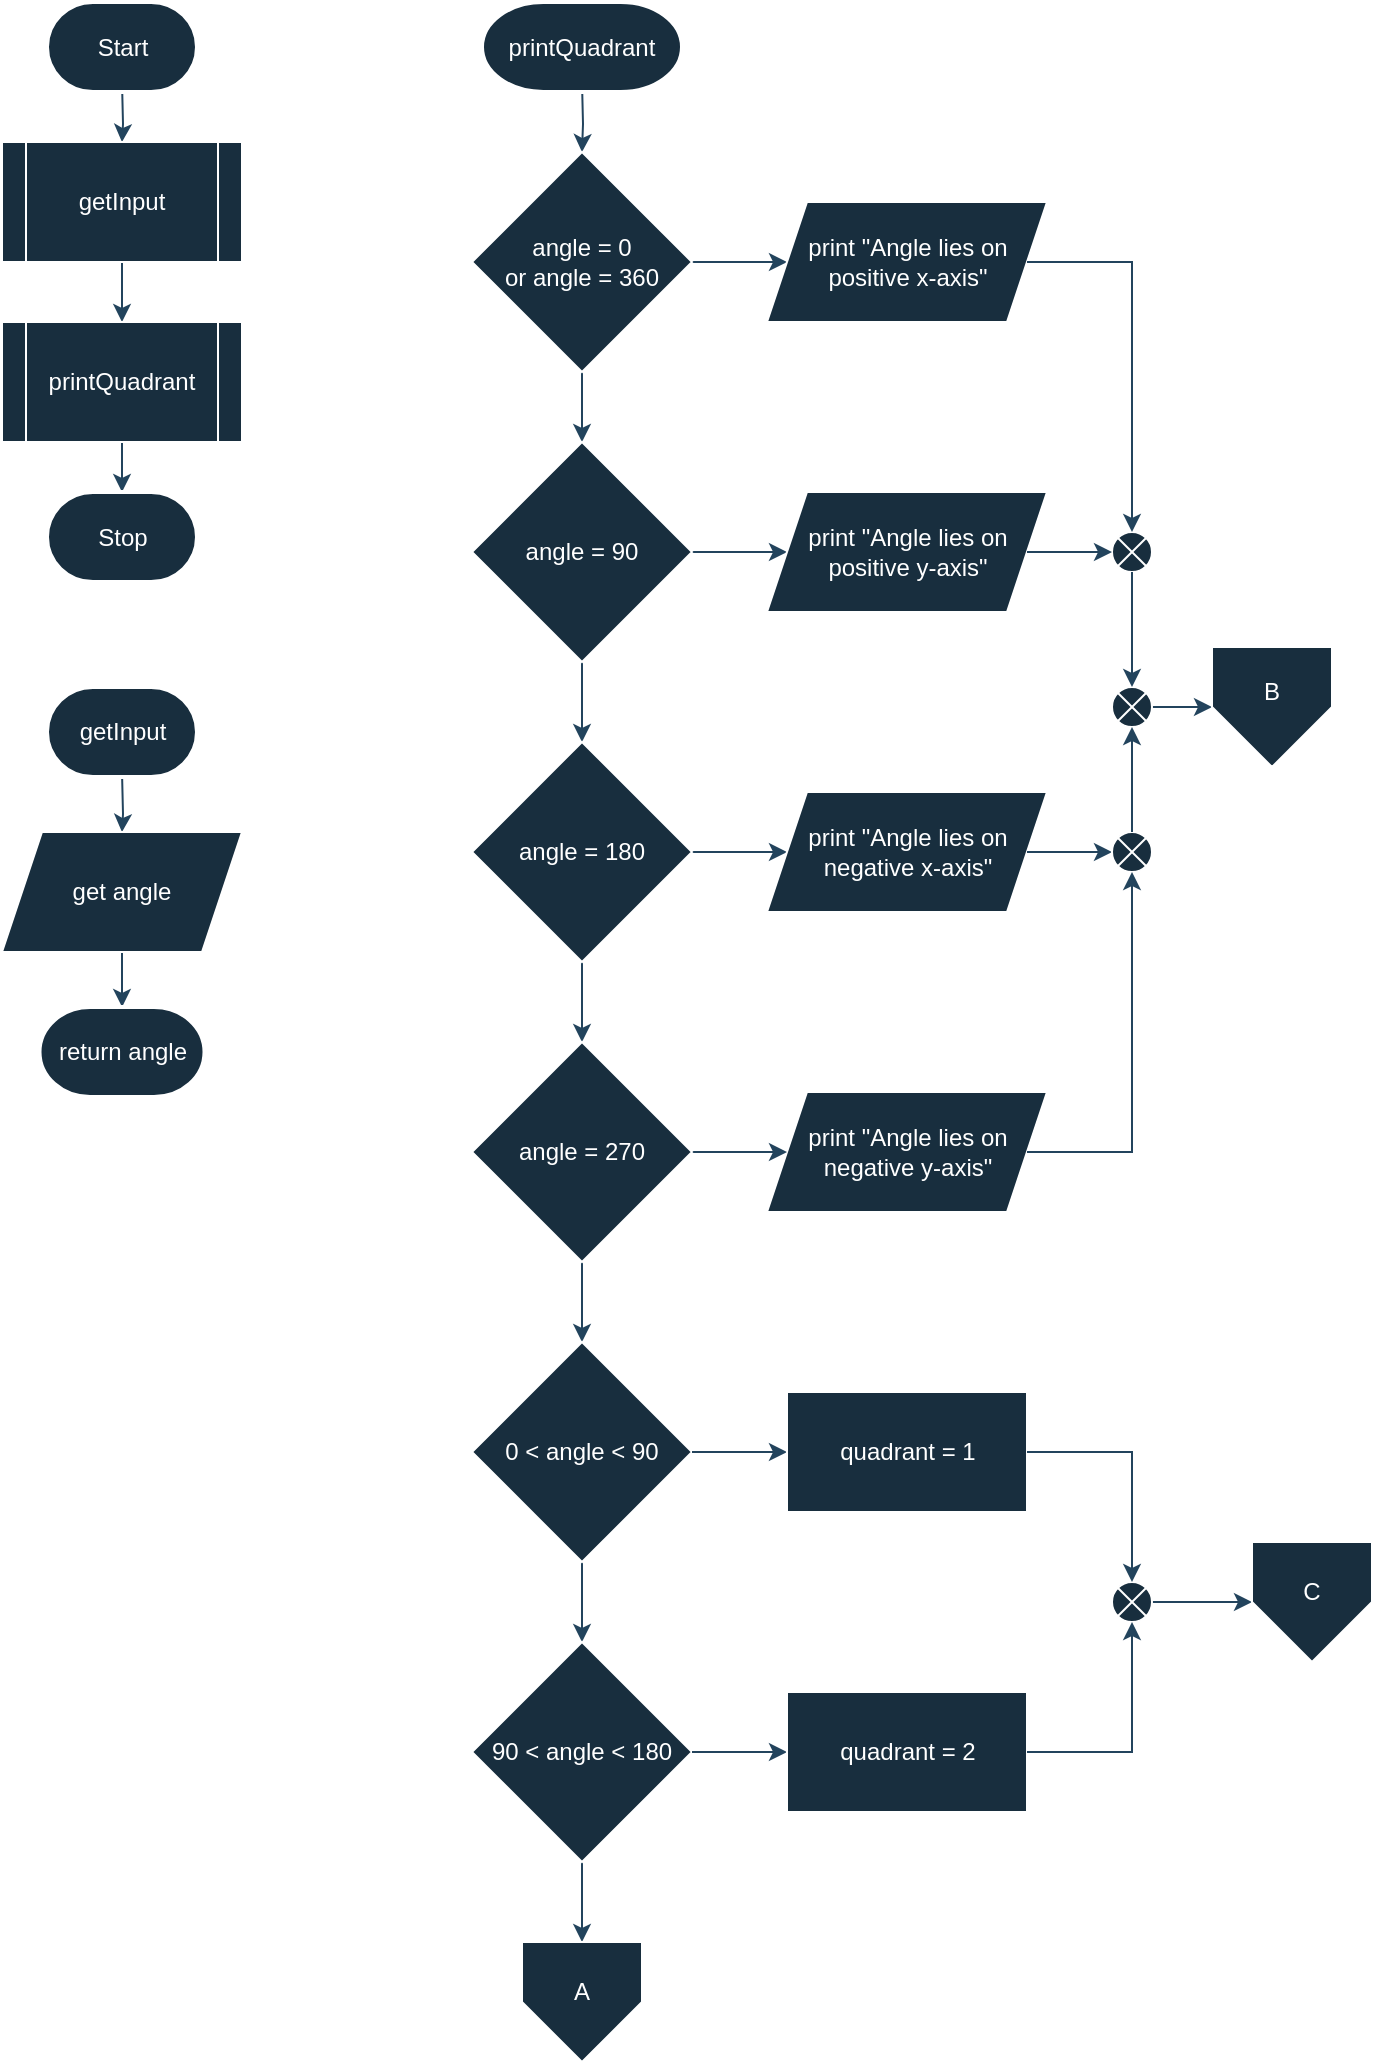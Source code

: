 <mxfile version="22.1.11" type="github" pages="2">
  <diagram id="C5RBs43oDa-KdzZeNtuy" name="Page-1">
    <mxGraphModel dx="1009" dy="542" grid="1" gridSize="10" guides="1" tooltips="1" connect="1" arrows="1" fold="1" page="1" pageScale="1" pageWidth="827" pageHeight="1169" math="0" shadow="0">
      <root>
        <mxCell id="WIyWlLk6GJQsqaUBKTNV-0" />
        <mxCell id="WIyWlLk6GJQsqaUBKTNV-1" parent="WIyWlLk6GJQsqaUBKTNV-0" />
        <mxCell id="VfL3mGTwOt3X3KC27REF-4" value="" style="edgeStyle=orthogonalEdgeStyle;rounded=0;orthogonalLoop=1;jettySize=auto;html=1;labelBackgroundColor=none;strokeColor=#23445D;fontColor=default;" parent="WIyWlLk6GJQsqaUBKTNV-1" target="VfL3mGTwOt3X3KC27REF-3" edge="1">
          <mxGeometry relative="1" as="geometry">
            <mxPoint x="145" y="120" as="sourcePoint" />
          </mxGeometry>
        </mxCell>
        <mxCell id="VfL3mGTwOt3X3KC27REF-9" value="" style="edgeStyle=orthogonalEdgeStyle;rounded=0;orthogonalLoop=1;jettySize=auto;html=1;labelBackgroundColor=none;strokeColor=#23445D;fontColor=default;" parent="WIyWlLk6GJQsqaUBKTNV-1" source="VfL3mGTwOt3X3KC27REF-3" edge="1">
          <mxGeometry relative="1" as="geometry">
            <mxPoint x="145" y="240" as="targetPoint" />
          </mxGeometry>
        </mxCell>
        <mxCell id="VfL3mGTwOt3X3KC27REF-3" value="getInput" style="shape=process;whiteSpace=wrap;html=1;backgroundOutline=1;labelBackgroundColor=none;fillColor=#182E3E;strokeColor=#FFFFFF;fontColor=#FFFFFF;" parent="WIyWlLk6GJQsqaUBKTNV-1" vertex="1">
          <mxGeometry x="85" y="150" width="120" height="60" as="geometry" />
        </mxCell>
        <mxCell id="VfL3mGTwOt3X3KC27REF-12" value="" style="edgeStyle=orthogonalEdgeStyle;rounded=0;orthogonalLoop=1;jettySize=auto;html=1;labelBackgroundColor=none;strokeColor=#23445D;fontColor=default;" parent="WIyWlLk6GJQsqaUBKTNV-1" target="VfL3mGTwOt3X3KC27REF-11" edge="1">
          <mxGeometry relative="1" as="geometry">
            <mxPoint x="145" y="465" as="sourcePoint" />
          </mxGeometry>
        </mxCell>
        <mxCell id="-ORwYAcqUN8yqXcH_p5b-3" value="" style="edgeStyle=orthogonalEdgeStyle;rounded=0;orthogonalLoop=1;jettySize=auto;html=1;strokeColor=#23445D;" edge="1" parent="WIyWlLk6GJQsqaUBKTNV-1" source="VfL3mGTwOt3X3KC27REF-11" target="VfL3mGTwOt3X3KC27REF-54">
          <mxGeometry relative="1" as="geometry" />
        </mxCell>
        <mxCell id="VfL3mGTwOt3X3KC27REF-11" value="get angle" style="shape=parallelogram;perimeter=parallelogramPerimeter;whiteSpace=wrap;html=1;fixedSize=1;labelBackgroundColor=none;fillColor=#182E3E;strokeColor=#FFFFFF;fontColor=#FFFFFF;" parent="WIyWlLk6GJQsqaUBKTNV-1" vertex="1">
          <mxGeometry x="85" y="495" width="120" height="60" as="geometry" />
        </mxCell>
        <mxCell id="-ORwYAcqUN8yqXcH_p5b-1" value="" style="edgeStyle=orthogonalEdgeStyle;rounded=0;orthogonalLoop=1;jettySize=auto;html=1;strokeColor=#23445D;" edge="1" parent="WIyWlLk6GJQsqaUBKTNV-1" source="VfL3mGTwOt3X3KC27REF-13" target="VfL3mGTwOt3X3KC27REF-55">
          <mxGeometry relative="1" as="geometry" />
        </mxCell>
        <mxCell id="VfL3mGTwOt3X3KC27REF-13" value="printQuadrant" style="shape=process;whiteSpace=wrap;html=1;backgroundOutline=1;labelBackgroundColor=none;fillColor=#182E3E;strokeColor=#FFFFFF;fontColor=#FFFFFF;" parent="WIyWlLk6GJQsqaUBKTNV-1" vertex="1">
          <mxGeometry x="85" y="240" width="120" height="60" as="geometry" />
        </mxCell>
        <mxCell id="VfL3mGTwOt3X3KC27REF-19" value="" style="edgeStyle=orthogonalEdgeStyle;rounded=0;orthogonalLoop=1;jettySize=auto;html=1;labelBackgroundColor=none;strokeColor=#23445D;fontColor=default;" parent="WIyWlLk6GJQsqaUBKTNV-1" target="VfL3mGTwOt3X3KC27REF-18" edge="1">
          <mxGeometry relative="1" as="geometry">
            <mxPoint x="375" y="120" as="sourcePoint" />
          </mxGeometry>
        </mxCell>
        <mxCell id="VfL3mGTwOt3X3KC27REF-38" value="" style="edgeStyle=orthogonalEdgeStyle;rounded=0;orthogonalLoop=1;jettySize=auto;html=1;labelBackgroundColor=none;strokeColor=#23445D;fontColor=default;" parent="WIyWlLk6GJQsqaUBKTNV-1" source="VfL3mGTwOt3X3KC27REF-18" target="VfL3mGTwOt3X3KC27REF-37" edge="1">
          <mxGeometry relative="1" as="geometry" />
        </mxCell>
        <mxCell id="VfL3mGTwOt3X3KC27REF-62" value="" style="edgeStyle=orthogonalEdgeStyle;rounded=0;orthogonalLoop=1;jettySize=auto;html=1;labelBackgroundColor=none;strokeColor=#23445D;fontColor=default;" parent="WIyWlLk6GJQsqaUBKTNV-1" source="VfL3mGTwOt3X3KC27REF-18" target="VfL3mGTwOt3X3KC27REF-48" edge="1">
          <mxGeometry relative="1" as="geometry" />
        </mxCell>
        <mxCell id="VfL3mGTwOt3X3KC27REF-18" value="angle = 0 &lt;br&gt;or angle = 360" style="rhombus;whiteSpace=wrap;html=1;labelBackgroundColor=none;fillColor=#182E3E;strokeColor=#FFFFFF;fontColor=#FFFFFF;" parent="WIyWlLk6GJQsqaUBKTNV-1" vertex="1">
          <mxGeometry x="320" y="155" width="110" height="110" as="geometry" />
        </mxCell>
        <mxCell id="VfL3mGTwOt3X3KC27REF-28" value="True" style="text;html=1;strokeColor=none;fillColor=none;align=center;verticalAlign=middle;whiteSpace=wrap;rounded=0;labelBackgroundColor=none;fontColor=#FFFFFF;" parent="WIyWlLk6GJQsqaUBKTNV-1" vertex="1">
          <mxGeometry x="417.5" y="475" width="60" height="30" as="geometry" />
        </mxCell>
        <mxCell id="VfL3mGTwOt3X3KC27REF-29" value="False" style="text;html=1;strokeColor=none;fillColor=none;align=center;verticalAlign=middle;whiteSpace=wrap;rounded=0;labelBackgroundColor=none;fontColor=#FFFFFF;" parent="WIyWlLk6GJQsqaUBKTNV-1" vertex="1">
          <mxGeometry x="377.5" y="265" width="60" height="30" as="geometry" />
        </mxCell>
        <mxCell id="VfL3mGTwOt3X3KC27REF-31" value="True" style="text;html=1;strokeColor=none;fillColor=none;align=center;verticalAlign=middle;whiteSpace=wrap;rounded=0;labelBackgroundColor=none;fontColor=#FFFFFF;" parent="WIyWlLk6GJQsqaUBKTNV-1" vertex="1">
          <mxGeometry x="417.5" y="180" width="60" height="30" as="geometry" />
        </mxCell>
        <mxCell id="VfL3mGTwOt3X3KC27REF-40" value="" style="edgeStyle=orthogonalEdgeStyle;rounded=0;orthogonalLoop=1;jettySize=auto;html=1;labelBackgroundColor=none;strokeColor=#23445D;fontColor=default;" parent="WIyWlLk6GJQsqaUBKTNV-1" source="VfL3mGTwOt3X3KC27REF-37" target="VfL3mGTwOt3X3KC27REF-39" edge="1">
          <mxGeometry relative="1" as="geometry" />
        </mxCell>
        <mxCell id="VfL3mGTwOt3X3KC27REF-66" value="" style="edgeStyle=orthogonalEdgeStyle;rounded=0;orthogonalLoop=1;jettySize=auto;html=1;labelBackgroundColor=none;strokeColor=#23445D;fontColor=default;" parent="WIyWlLk6GJQsqaUBKTNV-1" source="VfL3mGTwOt3X3KC27REF-37" target="VfL3mGTwOt3X3KC27REF-49" edge="1">
          <mxGeometry relative="1" as="geometry" />
        </mxCell>
        <mxCell id="VfL3mGTwOt3X3KC27REF-37" value="angle = 90" style="rhombus;whiteSpace=wrap;html=1;labelBackgroundColor=none;fillColor=#182E3E;strokeColor=#FFFFFF;fontColor=#FFFFFF;" parent="WIyWlLk6GJQsqaUBKTNV-1" vertex="1">
          <mxGeometry x="320" y="300" width="110" height="110" as="geometry" />
        </mxCell>
        <mxCell id="VfL3mGTwOt3X3KC27REF-68" value="" style="edgeStyle=orthogonalEdgeStyle;rounded=0;orthogonalLoop=1;jettySize=auto;html=1;labelBackgroundColor=none;strokeColor=#23445D;fontColor=default;" parent="WIyWlLk6GJQsqaUBKTNV-1" source="VfL3mGTwOt3X3KC27REF-39" target="VfL3mGTwOt3X3KC27REF-50" edge="1">
          <mxGeometry relative="1" as="geometry" />
        </mxCell>
        <mxCell id="VfL3mGTwOt3X3KC27REF-72" value="" style="edgeStyle=orthogonalEdgeStyle;rounded=0;orthogonalLoop=1;jettySize=auto;html=1;labelBackgroundColor=none;strokeColor=#23445D;fontColor=default;" parent="WIyWlLk6GJQsqaUBKTNV-1" source="VfL3mGTwOt3X3KC27REF-39" target="VfL3mGTwOt3X3KC27REF-71" edge="1">
          <mxGeometry relative="1" as="geometry" />
        </mxCell>
        <mxCell id="VfL3mGTwOt3X3KC27REF-39" value="angle = 180" style="rhombus;whiteSpace=wrap;html=1;labelBackgroundColor=none;fillColor=#182E3E;strokeColor=#FFFFFF;fontColor=#FFFFFF;" parent="WIyWlLk6GJQsqaUBKTNV-1" vertex="1">
          <mxGeometry x="320" y="450" width="110" height="110" as="geometry" />
        </mxCell>
        <mxCell id="VfL3mGTwOt3X3KC27REF-44" value="False" style="text;html=1;strokeColor=none;fillColor=none;align=center;verticalAlign=middle;whiteSpace=wrap;rounded=0;labelBackgroundColor=none;fontColor=#FFFFFF;" parent="WIyWlLk6GJQsqaUBKTNV-1" vertex="1">
          <mxGeometry x="377.5" y="410" width="60" height="30" as="geometry" />
        </mxCell>
        <mxCell id="VfL3mGTwOt3X3KC27REF-45" value="False" style="text;html=1;strokeColor=none;fillColor=none;align=center;verticalAlign=middle;whiteSpace=wrap;rounded=0;labelBackgroundColor=none;fontColor=#FFFFFF;" parent="WIyWlLk6GJQsqaUBKTNV-1" vertex="1">
          <mxGeometry x="377.5" y="560" width="60" height="30" as="geometry" />
        </mxCell>
        <mxCell id="VfL3mGTwOt3X3KC27REF-48" value="print &quot;Angle lies on positive x-axis&quot;" style="shape=parallelogram;perimeter=parallelogramPerimeter;whiteSpace=wrap;html=1;fixedSize=1;labelBackgroundColor=none;fillColor=#182E3E;strokeColor=#FFFFFF;fontColor=#FFFFFF;" parent="WIyWlLk6GJQsqaUBKTNV-1" vertex="1">
          <mxGeometry x="467.5" y="180" width="140" height="60" as="geometry" />
        </mxCell>
        <mxCell id="VfL3mGTwOt3X3KC27REF-88" style="edgeStyle=orthogonalEdgeStyle;rounded=0;orthogonalLoop=1;jettySize=auto;html=1;entryX=0;entryY=0.5;entryDx=0;entryDy=0;labelBackgroundColor=none;strokeColor=#23445D;fontColor=default;" parent="WIyWlLk6GJQsqaUBKTNV-1" source="VfL3mGTwOt3X3KC27REF-96" target="VfL3mGTwOt3X3KC27REF-84" edge="1">
          <mxGeometry relative="1" as="geometry" />
        </mxCell>
        <mxCell id="VfL3mGTwOt3X3KC27REF-49" value="print &quot;Angle lies on positive y-axis&quot;" style="shape=parallelogram;perimeter=parallelogramPerimeter;whiteSpace=wrap;html=1;fixedSize=1;labelBackgroundColor=none;fillColor=#182E3E;strokeColor=#FFFFFF;fontColor=#FFFFFF;" parent="WIyWlLk6GJQsqaUBKTNV-1" vertex="1">
          <mxGeometry x="467.5" y="325" width="140" height="60" as="geometry" />
        </mxCell>
        <mxCell id="VfL3mGTwOt3X3KC27REF-50" value="print &quot;Angle lies on negative x-axis&quot;" style="shape=parallelogram;perimeter=parallelogramPerimeter;whiteSpace=wrap;html=1;fixedSize=1;labelBackgroundColor=none;fillColor=#182E3E;strokeColor=#FFFFFF;fontColor=#FFFFFF;" parent="WIyWlLk6GJQsqaUBKTNV-1" vertex="1">
          <mxGeometry x="467.5" y="475" width="140" height="60" as="geometry" />
        </mxCell>
        <mxCell id="VfL3mGTwOt3X3KC27REF-51" value="print &quot;Angle lies on negative y-axis&quot;" style="shape=parallelogram;perimeter=parallelogramPerimeter;whiteSpace=wrap;html=1;fixedSize=1;labelBackgroundColor=none;fillColor=#182E3E;strokeColor=#FFFFFF;fontColor=#FFFFFF;" parent="WIyWlLk6GJQsqaUBKTNV-1" vertex="1">
          <mxGeometry x="467.5" y="625" width="140" height="60" as="geometry" />
        </mxCell>
        <mxCell id="VfL3mGTwOt3X3KC27REF-52" value="True" style="text;html=1;strokeColor=none;fillColor=none;align=center;verticalAlign=middle;whiteSpace=wrap;rounded=0;labelBackgroundColor=none;fontColor=#FFFFFF;" parent="WIyWlLk6GJQsqaUBKTNV-1" vertex="1">
          <mxGeometry x="417.5" y="325" width="60" height="30" as="geometry" />
        </mxCell>
        <mxCell id="VfL3mGTwOt3X3KC27REF-53" value="True" style="text;html=1;strokeColor=none;fillColor=none;align=center;verticalAlign=middle;whiteSpace=wrap;rounded=0;labelBackgroundColor=none;fontColor=#FFFFFF;" parent="WIyWlLk6GJQsqaUBKTNV-1" vertex="1">
          <mxGeometry x="417.5" y="625" width="60" height="30" as="geometry" />
        </mxCell>
        <mxCell id="VfL3mGTwOt3X3KC27REF-54" value="return angle" style="strokeWidth=2;html=1;shape=mxgraph.flowchart.terminator;whiteSpace=wrap;labelBackgroundColor=none;fillColor=#182E3E;strokeColor=#FFFFFF;fontColor=#FFFFFF;" parent="WIyWlLk6GJQsqaUBKTNV-1" vertex="1">
          <mxGeometry x="103.75" y="582.5" width="82.5" height="45" as="geometry" />
        </mxCell>
        <mxCell id="VfL3mGTwOt3X3KC27REF-56" value="Start" style="strokeWidth=2;html=1;shape=mxgraph.flowchart.terminator;whiteSpace=wrap;labelBackgroundColor=none;fillColor=#182E3E;strokeColor=#FFFFFF;fontColor=#FFFFFF;" parent="WIyWlLk6GJQsqaUBKTNV-1" vertex="1">
          <mxGeometry x="107.5" y="80" width="75" height="45" as="geometry" />
        </mxCell>
        <mxCell id="VfL3mGTwOt3X3KC27REF-58" value="getInput" style="strokeWidth=2;html=1;shape=mxgraph.flowchart.terminator;whiteSpace=wrap;labelBackgroundColor=none;fillColor=#182E3E;strokeColor=#FFFFFF;fontColor=#FFFFFF;" parent="WIyWlLk6GJQsqaUBKTNV-1" vertex="1">
          <mxGeometry x="107.5" y="422.5" width="75" height="45" as="geometry" />
        </mxCell>
        <mxCell id="VfL3mGTwOt3X3KC27REF-74" value="" style="edgeStyle=orthogonalEdgeStyle;rounded=0;orthogonalLoop=1;jettySize=auto;html=1;labelBackgroundColor=none;strokeColor=#23445D;fontColor=default;" parent="WIyWlLk6GJQsqaUBKTNV-1" source="VfL3mGTwOt3X3KC27REF-71" target="VfL3mGTwOt3X3KC27REF-51" edge="1">
          <mxGeometry relative="1" as="geometry" />
        </mxCell>
        <mxCell id="VfL3mGTwOt3X3KC27REF-77" value="" style="edgeStyle=orthogonalEdgeStyle;rounded=0;orthogonalLoop=1;jettySize=auto;html=1;labelBackgroundColor=none;strokeColor=#23445D;fontColor=default;" parent="WIyWlLk6GJQsqaUBKTNV-1" source="VfL3mGTwOt3X3KC27REF-71" target="VfL3mGTwOt3X3KC27REF-76" edge="1">
          <mxGeometry relative="1" as="geometry" />
        </mxCell>
        <mxCell id="VfL3mGTwOt3X3KC27REF-71" value="angle = 270" style="rhombus;whiteSpace=wrap;html=1;labelBackgroundColor=none;fillColor=#182E3E;strokeColor=#FFFFFF;fontColor=#FFFFFF;" parent="WIyWlLk6GJQsqaUBKTNV-1" vertex="1">
          <mxGeometry x="320" y="600" width="110" height="110" as="geometry" />
        </mxCell>
        <mxCell id="VfL3mGTwOt3X3KC27REF-75" value="printQuadrant" style="strokeWidth=2;html=1;shape=mxgraph.flowchart.terminator;whiteSpace=wrap;labelBackgroundColor=none;fillColor=#182E3E;strokeColor=#FFFFFF;fontColor=#FFFFFF;" parent="WIyWlLk6GJQsqaUBKTNV-1" vertex="1">
          <mxGeometry x="325" y="80" width="100" height="45" as="geometry" />
        </mxCell>
        <mxCell id="VfL3mGTwOt3X3KC27REF-79" value="" style="edgeStyle=orthogonalEdgeStyle;rounded=0;orthogonalLoop=1;jettySize=auto;html=1;labelBackgroundColor=none;strokeColor=#23445D;fontColor=default;" parent="WIyWlLk6GJQsqaUBKTNV-1" source="VfL3mGTwOt3X3KC27REF-76" target="VfL3mGTwOt3X3KC27REF-78" edge="1">
          <mxGeometry relative="1" as="geometry" />
        </mxCell>
        <mxCell id="VfL3mGTwOt3X3KC27REF-76" value="0 &amp;lt; angle &amp;lt; 90" style="rhombus;whiteSpace=wrap;html=1;labelBackgroundColor=none;fillColor=#182E3E;strokeColor=#FFFFFF;fontColor=#FFFFFF;" parent="WIyWlLk6GJQsqaUBKTNV-1" vertex="1">
          <mxGeometry x="320" y="750" width="110" height="110" as="geometry" />
        </mxCell>
        <mxCell id="HPam9XMCN0-HZzRLgBFY-5" style="edgeStyle=orthogonalEdgeStyle;rounded=0;orthogonalLoop=1;jettySize=auto;html=1;entryX=0.5;entryY=0;entryDx=0;entryDy=0;labelBackgroundColor=none;strokeColor=#23445D;fontColor=default;" parent="WIyWlLk6GJQsqaUBKTNV-1" source="VfL3mGTwOt3X3KC27REF-78" target="VfL3mGTwOt3X3KC27REF-83" edge="1">
          <mxGeometry relative="1" as="geometry" />
        </mxCell>
        <mxCell id="VfL3mGTwOt3X3KC27REF-78" value="90 &amp;lt; angle &amp;lt; 180" style="rhombus;whiteSpace=wrap;html=1;labelBackgroundColor=none;fillColor=#182E3E;strokeColor=#FFFFFF;fontColor=#FFFFFF;" parent="WIyWlLk6GJQsqaUBKTNV-1" vertex="1">
          <mxGeometry x="320" y="900" width="110" height="110" as="geometry" />
        </mxCell>
        <mxCell id="VfL3mGTwOt3X3KC27REF-83" value="" style="verticalLabelPosition=bottom;verticalAlign=top;html=1;shape=offPageConnector;rounded=0;size=0.5;labelBackgroundColor=none;fillColor=#182E3E;strokeColor=#FFFFFF;fontColor=#FFFFFF;" parent="WIyWlLk6GJQsqaUBKTNV-1" vertex="1">
          <mxGeometry x="345" y="1050" width="60" height="60" as="geometry" />
        </mxCell>
        <mxCell id="VfL3mGTwOt3X3KC27REF-82" value="A" style="text;html=1;strokeColor=none;fillColor=none;align=center;verticalAlign=middle;whiteSpace=wrap;rounded=0;labelBackgroundColor=none;fontColor=#FFFFFF;" parent="WIyWlLk6GJQsqaUBKTNV-1" vertex="1">
          <mxGeometry x="345" y="1060" width="60" height="30" as="geometry" />
        </mxCell>
        <mxCell id="VfL3mGTwOt3X3KC27REF-84" value="" style="verticalLabelPosition=bottom;verticalAlign=top;html=1;shape=offPageConnector;rounded=0;size=0.5;labelBackgroundColor=none;fillColor=#182E3E;strokeColor=#FFFFFF;fontColor=#FFFFFF;" parent="WIyWlLk6GJQsqaUBKTNV-1" vertex="1">
          <mxGeometry x="690" y="402.5" width="60" height="60" as="geometry" />
        </mxCell>
        <mxCell id="VfL3mGTwOt3X3KC27REF-91" value="B" style="text;html=1;strokeColor=none;fillColor=none;align=center;verticalAlign=middle;whiteSpace=wrap;rounded=0;labelBackgroundColor=none;fontColor=#FFFFFF;" parent="WIyWlLk6GJQsqaUBKTNV-1" vertex="1">
          <mxGeometry x="690" y="410" width="60" height="30" as="geometry" />
        </mxCell>
        <mxCell id="VfL3mGTwOt3X3KC27REF-93" value="" style="edgeStyle=orthogonalEdgeStyle;rounded=0;orthogonalLoop=1;jettySize=auto;html=1;entryX=0;entryY=0.5;entryDx=0;entryDy=0;labelBackgroundColor=none;strokeColor=#23445D;fontColor=default;" parent="WIyWlLk6GJQsqaUBKTNV-1" source="VfL3mGTwOt3X3KC27REF-50" target="VfL3mGTwOt3X3KC27REF-92" edge="1">
          <mxGeometry relative="1" as="geometry">
            <mxPoint x="598" y="505" as="sourcePoint" />
            <mxPoint x="690" y="433" as="targetPoint" />
          </mxGeometry>
        </mxCell>
        <mxCell id="VfL3mGTwOt3X3KC27REF-92" value="" style="verticalLabelPosition=bottom;verticalAlign=top;html=1;shape=mxgraph.flowchart.or;labelBackgroundColor=none;fillColor=#182E3E;strokeColor=#FFFFFF;fontColor=#FFFFFF;" parent="WIyWlLk6GJQsqaUBKTNV-1" vertex="1">
          <mxGeometry x="640" y="495" width="20" height="20" as="geometry" />
        </mxCell>
        <mxCell id="VfL3mGTwOt3X3KC27REF-96" value="" style="verticalLabelPosition=bottom;verticalAlign=top;html=1;shape=mxgraph.flowchart.or;labelBackgroundColor=none;fillColor=#182E3E;strokeColor=#FFFFFF;fontColor=#FFFFFF;" parent="WIyWlLk6GJQsqaUBKTNV-1" vertex="1">
          <mxGeometry x="640" y="422.5" width="20" height="20" as="geometry" />
        </mxCell>
        <mxCell id="VfL3mGTwOt3X3KC27REF-95" value="" style="verticalLabelPosition=bottom;verticalAlign=top;html=1;shape=mxgraph.flowchart.or;labelBackgroundColor=none;fillColor=#182E3E;strokeColor=#FFFFFF;fontColor=#FFFFFF;" parent="WIyWlLk6GJQsqaUBKTNV-1" vertex="1">
          <mxGeometry x="640" y="345" width="20" height="20" as="geometry" />
        </mxCell>
        <mxCell id="VfL3mGTwOt3X3KC27REF-99" style="edgeStyle=orthogonalEdgeStyle;rounded=0;orthogonalLoop=1;jettySize=auto;html=1;entryX=0.5;entryY=1;entryDx=0;entryDy=0;entryPerimeter=0;labelBackgroundColor=none;strokeColor=#23445D;fontColor=default;" parent="WIyWlLk6GJQsqaUBKTNV-1" source="VfL3mGTwOt3X3KC27REF-51" target="VfL3mGTwOt3X3KC27REF-92" edge="1">
          <mxGeometry relative="1" as="geometry" />
        </mxCell>
        <mxCell id="VfL3mGTwOt3X3KC27REF-102" style="edgeStyle=orthogonalEdgeStyle;rounded=0;orthogonalLoop=1;jettySize=auto;html=1;entryX=0.5;entryY=1;entryDx=0;entryDy=0;entryPerimeter=0;labelBackgroundColor=none;strokeColor=#23445D;fontColor=default;" parent="WIyWlLk6GJQsqaUBKTNV-1" source="VfL3mGTwOt3X3KC27REF-92" target="VfL3mGTwOt3X3KC27REF-96" edge="1">
          <mxGeometry relative="1" as="geometry" />
        </mxCell>
        <mxCell id="VfL3mGTwOt3X3KC27REF-103" style="edgeStyle=orthogonalEdgeStyle;rounded=0;orthogonalLoop=1;jettySize=auto;html=1;entryX=0;entryY=0.5;entryDx=0;entryDy=0;entryPerimeter=0;labelBackgroundColor=none;strokeColor=#23445D;fontColor=default;" parent="WIyWlLk6GJQsqaUBKTNV-1" source="VfL3mGTwOt3X3KC27REF-49" target="VfL3mGTwOt3X3KC27REF-95" edge="1">
          <mxGeometry relative="1" as="geometry" />
        </mxCell>
        <mxCell id="VfL3mGTwOt3X3KC27REF-104" style="edgeStyle=orthogonalEdgeStyle;rounded=0;orthogonalLoop=1;jettySize=auto;html=1;entryX=0.5;entryY=0;entryDx=0;entryDy=0;entryPerimeter=0;labelBackgroundColor=none;strokeColor=#23445D;fontColor=default;" parent="WIyWlLk6GJQsqaUBKTNV-1" source="VfL3mGTwOt3X3KC27REF-48" target="VfL3mGTwOt3X3KC27REF-95" edge="1">
          <mxGeometry relative="1" as="geometry" />
        </mxCell>
        <mxCell id="VfL3mGTwOt3X3KC27REF-105" style="edgeStyle=orthogonalEdgeStyle;rounded=0;orthogonalLoop=1;jettySize=auto;html=1;entryX=0.5;entryY=0;entryDx=0;entryDy=0;entryPerimeter=0;labelBackgroundColor=none;strokeColor=#23445D;fontColor=default;" parent="WIyWlLk6GJQsqaUBKTNV-1" source="VfL3mGTwOt3X3KC27REF-95" target="VfL3mGTwOt3X3KC27REF-96" edge="1">
          <mxGeometry relative="1" as="geometry" />
        </mxCell>
        <mxCell id="B6p2PtupWnYHTtn6FWny-1" value="True" style="text;html=1;strokeColor=none;fillColor=none;align=center;verticalAlign=middle;whiteSpace=wrap;rounded=0;labelBackgroundColor=none;fontColor=#FFFFFF;" parent="WIyWlLk6GJQsqaUBKTNV-1" vertex="1">
          <mxGeometry x="417.5" y="775" width="60" height="30" as="geometry" />
        </mxCell>
        <mxCell id="B6p2PtupWnYHTtn6FWny-2" value="" style="edgeStyle=orthogonalEdgeStyle;rounded=0;orthogonalLoop=1;jettySize=auto;html=1;labelBackgroundColor=none;strokeColor=#23445D;fontColor=default;" parent="WIyWlLk6GJQsqaUBKTNV-1" edge="1">
          <mxGeometry relative="1" as="geometry">
            <mxPoint x="430" y="805" as="sourcePoint" />
            <mxPoint x="477.5" y="805" as="targetPoint" />
          </mxGeometry>
        </mxCell>
        <mxCell id="B6p2PtupWnYHTtn6FWny-10" value="True" style="text;html=1;strokeColor=none;fillColor=none;align=center;verticalAlign=middle;whiteSpace=wrap;rounded=0;labelBackgroundColor=none;fontColor=#FFFFFF;" parent="WIyWlLk6GJQsqaUBKTNV-1" vertex="1">
          <mxGeometry x="417.5" y="925" width="60" height="30" as="geometry" />
        </mxCell>
        <mxCell id="B6p2PtupWnYHTtn6FWny-11" value="" style="edgeStyle=orthogonalEdgeStyle;rounded=0;orthogonalLoop=1;jettySize=auto;html=1;labelBackgroundColor=none;strokeColor=#23445D;fontColor=default;" parent="WIyWlLk6GJQsqaUBKTNV-1" edge="1">
          <mxGeometry relative="1" as="geometry">
            <mxPoint x="430" y="955" as="sourcePoint" />
            <mxPoint x="477.5" y="955" as="targetPoint" />
          </mxGeometry>
        </mxCell>
        <mxCell id="B6p2PtupWnYHTtn6FWny-12" value="quadrant = 2" style="rounded=0;whiteSpace=wrap;html=1;labelBackgroundColor=none;fillColor=#182E3E;strokeColor=#FFFFFF;fontColor=#FFFFFF;" parent="WIyWlLk6GJQsqaUBKTNV-1" vertex="1">
          <mxGeometry x="477.5" y="925" width="120" height="60" as="geometry" />
        </mxCell>
        <mxCell id="B6p2PtupWnYHTtn6FWny-13" value="quadrant = 1" style="rounded=0;whiteSpace=wrap;html=1;labelBackgroundColor=none;fillColor=#182E3E;strokeColor=#FFFFFF;fontColor=#FFFFFF;" parent="WIyWlLk6GJQsqaUBKTNV-1" vertex="1">
          <mxGeometry x="477.5" y="775" width="120" height="60" as="geometry" />
        </mxCell>
        <mxCell id="DjTOfwx8G2R_jQbmdRKg-4" style="edgeStyle=orthogonalEdgeStyle;rounded=0;orthogonalLoop=1;jettySize=auto;html=1;labelBackgroundColor=none;strokeColor=#23445D;fontColor=default;" parent="WIyWlLk6GJQsqaUBKTNV-1" source="DjTOfwx8G2R_jQbmdRKg-0" target="DjTOfwx8G2R_jQbmdRKg-3" edge="1">
          <mxGeometry relative="1" as="geometry" />
        </mxCell>
        <mxCell id="DjTOfwx8G2R_jQbmdRKg-0" value="" style="verticalLabelPosition=bottom;verticalAlign=top;html=1;shape=mxgraph.flowchart.or;labelBackgroundColor=none;fillColor=#182E3E;strokeColor=#FFFFFF;fontColor=#FFFFFF;" parent="WIyWlLk6GJQsqaUBKTNV-1" vertex="1">
          <mxGeometry x="640" y="870" width="20" height="20" as="geometry" />
        </mxCell>
        <mxCell id="DjTOfwx8G2R_jQbmdRKg-1" style="edgeStyle=orthogonalEdgeStyle;rounded=0;orthogonalLoop=1;jettySize=auto;html=1;entryX=0.5;entryY=0;entryDx=0;entryDy=0;entryPerimeter=0;labelBackgroundColor=none;strokeColor=#23445D;fontColor=default;" parent="WIyWlLk6GJQsqaUBKTNV-1" source="B6p2PtupWnYHTtn6FWny-13" target="DjTOfwx8G2R_jQbmdRKg-0" edge="1">
          <mxGeometry relative="1" as="geometry" />
        </mxCell>
        <mxCell id="DjTOfwx8G2R_jQbmdRKg-2" style="edgeStyle=orthogonalEdgeStyle;rounded=0;orthogonalLoop=1;jettySize=auto;html=1;entryX=0.5;entryY=1;entryDx=0;entryDy=0;entryPerimeter=0;labelBackgroundColor=none;strokeColor=#23445D;fontColor=default;" parent="WIyWlLk6GJQsqaUBKTNV-1" source="B6p2PtupWnYHTtn6FWny-12" target="DjTOfwx8G2R_jQbmdRKg-0" edge="1">
          <mxGeometry relative="1" as="geometry" />
        </mxCell>
        <mxCell id="DjTOfwx8G2R_jQbmdRKg-3" value="" style="verticalLabelPosition=bottom;verticalAlign=top;html=1;shape=offPageConnector;rounded=0;size=0.5;labelBackgroundColor=none;fillColor=#182E3E;strokeColor=#FFFFFF;fontColor=#FFFFFF;" parent="WIyWlLk6GJQsqaUBKTNV-1" vertex="1">
          <mxGeometry x="710" y="850" width="60" height="60" as="geometry" />
        </mxCell>
        <mxCell id="DjTOfwx8G2R_jQbmdRKg-5" value="C" style="text;html=1;strokeColor=none;fillColor=none;align=center;verticalAlign=middle;whiteSpace=wrap;rounded=0;labelBackgroundColor=none;fontColor=#FFFFFF;" parent="WIyWlLk6GJQsqaUBKTNV-1" vertex="1">
          <mxGeometry x="710" y="860" width="60" height="30" as="geometry" />
        </mxCell>
        <mxCell id="HPam9XMCN0-HZzRLgBFY-0" value="False" style="text;html=1;strokeColor=none;fillColor=none;align=center;verticalAlign=middle;whiteSpace=wrap;rounded=0;labelBackgroundColor=none;fontColor=#FFFFFF;" parent="WIyWlLk6GJQsqaUBKTNV-1" vertex="1">
          <mxGeometry x="377.5" y="710" width="60" height="30" as="geometry" />
        </mxCell>
        <mxCell id="HPam9XMCN0-HZzRLgBFY-1" value="False" style="text;html=1;strokeColor=none;fillColor=none;align=center;verticalAlign=middle;whiteSpace=wrap;rounded=0;labelBackgroundColor=none;fontColor=#FFFFFF;" parent="WIyWlLk6GJQsqaUBKTNV-1" vertex="1">
          <mxGeometry x="377.5" y="860" width="60" height="30" as="geometry" />
        </mxCell>
        <mxCell id="HPam9XMCN0-HZzRLgBFY-2" value="False" style="text;html=1;strokeColor=none;fillColor=none;align=center;verticalAlign=middle;whiteSpace=wrap;rounded=0;labelBackgroundColor=none;fontColor=#FFFFFF;" parent="WIyWlLk6GJQsqaUBKTNV-1" vertex="1">
          <mxGeometry x="377.5" y="1010" width="60" height="30" as="geometry" />
        </mxCell>
        <mxCell id="VfL3mGTwOt3X3KC27REF-55" value="Stop" style="strokeWidth=2;html=1;shape=mxgraph.flowchart.terminator;whiteSpace=wrap;labelBackgroundColor=none;fillColor=#182E3E;strokeColor=#FFFFFF;fontColor=#FFFFFF;" parent="WIyWlLk6GJQsqaUBKTNV-1" vertex="1">
          <mxGeometry x="107.5" y="325" width="75" height="45" as="geometry" />
        </mxCell>
      </root>
    </mxGraphModel>
  </diagram>
  <diagram id="2vNrWmYwJZRmFCIJ-pTp" name="Page-2">
    <mxGraphModel dx="1009" dy="542" grid="1" gridSize="10" guides="1" tooltips="1" connect="1" arrows="1" fold="1" page="1" pageScale="1" pageWidth="850" pageHeight="1100" background="#F5F5F5" math="0" shadow="0">
      <root>
        <mxCell id="0" />
        <mxCell id="1" parent="0" />
        <mxCell id="2F3oFi2WIS-yi8AQksnZ-4" value="" style="edgeStyle=orthogonalEdgeStyle;rounded=0;orthogonalLoop=1;jettySize=auto;html=1;labelBackgroundColor=none;strokeColor=#23445D;fontColor=default;" parent="1" source="4xztRakNNOBnV1HmCr3R-1" target="2F3oFi2WIS-yi8AQksnZ-3" edge="1">
          <mxGeometry relative="1" as="geometry" />
        </mxCell>
        <mxCell id="4xztRakNNOBnV1HmCr3R-1" value="" style="verticalLabelPosition=bottom;verticalAlign=top;html=1;shape=offPageConnector;rounded=0;size=0.5;labelBackgroundColor=none;fillColor=#182E3E;strokeColor=#FFFFFF;fontColor=#FFFFFF;" parent="1" vertex="1">
          <mxGeometry x="260" y="120" width="60" height="60" as="geometry" />
        </mxCell>
        <mxCell id="4xztRakNNOBnV1HmCr3R-2" value="A" style="text;html=1;strokeColor=none;fillColor=none;align=center;verticalAlign=middle;whiteSpace=wrap;rounded=0;labelBackgroundColor=none;fontColor=#FFFFFF;" parent="1" vertex="1">
          <mxGeometry x="260" y="130" width="60" height="30" as="geometry" />
        </mxCell>
        <mxCell id="zWsYLcuO5H_brj7ee9yG-2" value="" style="edgeStyle=orthogonalEdgeStyle;rounded=0;orthogonalLoop=1;jettySize=auto;html=1;labelBackgroundColor=none;strokeColor=#23445D;fontColor=default;" parent="1" source="2F3oFi2WIS-yi8AQksnZ-3" target="zWsYLcuO5H_brj7ee9yG-1" edge="1">
          <mxGeometry relative="1" as="geometry" />
        </mxCell>
        <mxCell id="NetnuIza6xyP8dZC63a5-2" value="" style="edgeStyle=orthogonalEdgeStyle;rounded=0;orthogonalLoop=1;jettySize=auto;html=1;labelBackgroundColor=none;strokeColor=#23445D;fontColor=default;" parent="1" source="2F3oFi2WIS-yi8AQksnZ-3" target="NetnuIza6xyP8dZC63a5-1" edge="1">
          <mxGeometry relative="1" as="geometry" />
        </mxCell>
        <mxCell id="2F3oFi2WIS-yi8AQksnZ-3" value="&lt;br&gt;&lt;br&gt;&lt;br&gt;180 &amp;lt; angle &lt;br&gt;&amp;lt; 270" style="rhombus;whiteSpace=wrap;html=1;verticalAlign=top;rounded=0;labelBackgroundColor=none;fillColor=#182E3E;strokeColor=#FFFFFF;fontColor=#FFFFFF;" parent="1" vertex="1">
          <mxGeometry x="235" y="220" width="110" height="110" as="geometry" />
        </mxCell>
        <mxCell id="zWsYLcuO5H_brj7ee9yG-4" value="" style="edgeStyle=orthogonalEdgeStyle;rounded=0;orthogonalLoop=1;jettySize=auto;html=1;labelBackgroundColor=none;strokeColor=#23445D;fontColor=default;" parent="1" source="zWsYLcuO5H_brj7ee9yG-1" target="zWsYLcuO5H_brj7ee9yG-3" edge="1">
          <mxGeometry relative="1" as="geometry" />
        </mxCell>
        <mxCell id="NetnuIza6xyP8dZC63a5-4" value="" style="edgeStyle=orthogonalEdgeStyle;rounded=0;orthogonalLoop=1;jettySize=auto;html=1;labelBackgroundColor=none;strokeColor=#23445D;fontColor=default;" parent="1" source="zWsYLcuO5H_brj7ee9yG-1" target="NetnuIza6xyP8dZC63a5-3" edge="1">
          <mxGeometry relative="1" as="geometry" />
        </mxCell>
        <mxCell id="zWsYLcuO5H_brj7ee9yG-1" value="&lt;br&gt;&lt;br&gt;&lt;br&gt;270 &amp;lt; angle&lt;br&gt;&amp;lt; 360" style="rhombus;whiteSpace=wrap;html=1;verticalAlign=top;rounded=0;labelBackgroundColor=none;fillColor=#182E3E;strokeColor=#FFFFFF;fontColor=#FFFFFF;" parent="1" vertex="1">
          <mxGeometry x="235" y="370" width="110" height="110" as="geometry" />
        </mxCell>
        <mxCell id="zWsYLcuO5H_brj7ee9yG-6" value="" style="edgeStyle=orthogonalEdgeStyle;rounded=0;orthogonalLoop=1;jettySize=auto;html=1;labelBackgroundColor=none;strokeColor=#23445D;fontColor=default;" parent="1" source="zWsYLcuO5H_brj7ee9yG-3" target="zWsYLcuO5H_brj7ee9yG-5" edge="1">
          <mxGeometry relative="1" as="geometry" />
        </mxCell>
        <mxCell id="zWsYLcuO5H_brj7ee9yG-3" value="&lt;br&gt;print &quot;Angle entered&lt;br&gt;is invalid&quot;" style="shape=parallelogram;perimeter=parallelogramPerimeter;whiteSpace=wrap;html=1;fixedSize=1;verticalAlign=top;rounded=0;labelBackgroundColor=none;fillColor=#182E3E;strokeColor=#FFFFFF;fontColor=#FFFFFF;" parent="1" vertex="1">
          <mxGeometry x="215" y="520" width="150" height="60" as="geometry" />
        </mxCell>
        <mxCell id="zWsYLcuO5H_brj7ee9yG-5" value="Return" style="strokeWidth=2;html=1;shape=mxgraph.flowchart.terminator;whiteSpace=wrap;rounded=0;labelBackgroundColor=none;fillColor=#182E3E;strokeColor=#FFFFFF;fontColor=#FFFFFF;" parent="1" vertex="1">
          <mxGeometry x="240" y="620" width="100" height="60" as="geometry" />
        </mxCell>
        <mxCell id="zWsYLcuO5H_brj7ee9yG-7" value="" style="verticalLabelPosition=bottom;verticalAlign=top;html=1;shape=offPageConnector;rounded=0;size=0.5;labelBackgroundColor=none;fillColor=#182E3E;strokeColor=#FFFFFF;fontColor=#FFFFFF;" parent="1" vertex="1">
          <mxGeometry x="105" y="620" width="60" height="60" as="geometry" />
        </mxCell>
        <mxCell id="zWsYLcuO5H_brj7ee9yG-8" value="B" style="text;html=1;strokeColor=none;fillColor=none;align=center;verticalAlign=middle;whiteSpace=wrap;rounded=0;labelBackgroundColor=none;fontColor=#FFFFFF;" parent="1" vertex="1">
          <mxGeometry x="105" y="630" width="60" height="30" as="geometry" />
        </mxCell>
        <mxCell id="VoLjUrzkzhQO0ozNYqkZ-2" style="edgeStyle=orthogonalEdgeStyle;rounded=0;orthogonalLoop=1;jettySize=auto;html=1;entryX=0;entryY=0.5;entryDx=0;entryDy=0;entryPerimeter=0;labelBackgroundColor=none;strokeColor=#23445D;fontColor=default;" parent="1" source="zWsYLcuO5H_brj7ee9yG-7" target="zWsYLcuO5H_brj7ee9yG-5" edge="1">
          <mxGeometry relative="1" as="geometry" />
        </mxCell>
        <mxCell id="NetnuIza6xyP8dZC63a5-1" value="quadrant = 3" style="rounded=0;whiteSpace=wrap;html=1;labelBackgroundColor=none;fillColor=#182E3E;strokeColor=#FFFFFF;fontColor=#FFFFFF;" parent="1" vertex="1">
          <mxGeometry x="395" y="245" width="120" height="60" as="geometry" />
        </mxCell>
        <mxCell id="NetnuIza6xyP8dZC63a5-3" value="quadrant = 4" style="rounded=0;whiteSpace=wrap;html=1;labelBackgroundColor=none;fillColor=#182E3E;strokeColor=#FFFFFF;fontColor=#FFFFFF;" parent="1" vertex="1">
          <mxGeometry x="395" y="395" width="120" height="60" as="geometry" />
        </mxCell>
        <mxCell id="NetnuIza6xyP8dZC63a5-6" value="print quadrant" style="shape=parallelogram;perimeter=parallelogramPerimeter;whiteSpace=wrap;html=1;fixedSize=1;rounded=0;labelBackgroundColor=none;fillColor=#182E3E;strokeColor=#FFFFFF;fontColor=#FFFFFF;" parent="1" vertex="1">
          <mxGeometry x="625" y="310" width="120" height="60" as="geometry" />
        </mxCell>
        <mxCell id="NetnuIza6xyP8dZC63a5-11" style="edgeStyle=orthogonalEdgeStyle;rounded=0;orthogonalLoop=1;jettySize=auto;html=1;entryX=0;entryY=0.5;entryDx=0;entryDy=0;labelBackgroundColor=none;strokeColor=#23445D;fontColor=default;" parent="1" source="NetnuIza6xyP8dZC63a5-8" target="NetnuIza6xyP8dZC63a5-6" edge="1">
          <mxGeometry relative="1" as="geometry" />
        </mxCell>
        <mxCell id="NetnuIza6xyP8dZC63a5-8" value="" style="verticalLabelPosition=bottom;verticalAlign=top;html=1;shape=mxgraph.flowchart.or;rounded=0;labelBackgroundColor=none;fillColor=#182E3E;strokeColor=#FFFFFF;fontColor=#FFFFFF;" parent="1" vertex="1">
          <mxGeometry x="565" y="330" width="20" height="20" as="geometry" />
        </mxCell>
        <mxCell id="NetnuIza6xyP8dZC63a5-9" style="edgeStyle=orthogonalEdgeStyle;rounded=0;orthogonalLoop=1;jettySize=auto;html=1;entryX=0.5;entryY=0;entryDx=0;entryDy=0;entryPerimeter=0;labelBackgroundColor=none;strokeColor=#23445D;fontColor=default;" parent="1" source="NetnuIza6xyP8dZC63a5-1" target="NetnuIza6xyP8dZC63a5-8" edge="1">
          <mxGeometry relative="1" as="geometry" />
        </mxCell>
        <mxCell id="NetnuIza6xyP8dZC63a5-10" style="edgeStyle=orthogonalEdgeStyle;rounded=0;orthogonalLoop=1;jettySize=auto;html=1;entryX=0.5;entryY=1;entryDx=0;entryDy=0;entryPerimeter=0;labelBackgroundColor=none;strokeColor=#23445D;fontColor=default;" parent="1" source="NetnuIza6xyP8dZC63a5-3" target="NetnuIza6xyP8dZC63a5-8" edge="1">
          <mxGeometry relative="1" as="geometry" />
        </mxCell>
        <mxCell id="NetnuIza6xyP8dZC63a5-13" style="edgeStyle=orthogonalEdgeStyle;rounded=0;orthogonalLoop=1;jettySize=auto;html=1;entryX=1;entryY=0.5;entryDx=0;entryDy=0;entryPerimeter=0;labelBackgroundColor=none;strokeColor=#23445D;fontColor=default;" parent="1" source="NetnuIza6xyP8dZC63a5-6" target="zWsYLcuO5H_brj7ee9yG-5" edge="1">
          <mxGeometry relative="1" as="geometry">
            <Array as="points">
              <mxPoint x="685" y="650" />
            </Array>
          </mxGeometry>
        </mxCell>
        <mxCell id="kQqhYcuTfuWXSjarC37c-4" style="edgeStyle=orthogonalEdgeStyle;rounded=0;orthogonalLoop=1;jettySize=auto;html=1;entryX=0.5;entryY=0;entryDx=0;entryDy=0;labelBackgroundColor=none;strokeColor=#23445D;fontColor=default;" parent="1" source="kQqhYcuTfuWXSjarC37c-1" target="NetnuIza6xyP8dZC63a5-6" edge="1">
          <mxGeometry relative="1" as="geometry" />
        </mxCell>
        <mxCell id="kQqhYcuTfuWXSjarC37c-1" value="" style="verticalLabelPosition=bottom;verticalAlign=top;html=1;shape=offPageConnector;rounded=0;size=0.5;labelBackgroundColor=none;fillColor=#182E3E;strokeColor=#FFFFFF;fontColor=#FFFFFF;" parent="1" vertex="1">
          <mxGeometry x="655" y="170" width="60" height="60" as="geometry" />
        </mxCell>
        <mxCell id="kQqhYcuTfuWXSjarC37c-2" value="C" style="text;html=1;strokeColor=none;fillColor=none;align=center;verticalAlign=middle;whiteSpace=wrap;rounded=0;labelBackgroundColor=none;fontColor=#FFFFFF;" parent="1" vertex="1">
          <mxGeometry x="655" y="180" width="60" height="30" as="geometry" />
        </mxCell>
        <mxCell id="_qLg9_cAEqeueF818H1N-1" value="False" style="text;html=1;strokeColor=none;fillColor=none;align=center;verticalAlign=middle;whiteSpace=wrap;rounded=0;labelBackgroundColor=none;fontColor=#FFFFFF;" parent="1" vertex="1">
          <mxGeometry x="285" y="480" width="60" height="30" as="geometry" />
        </mxCell>
        <mxCell id="_qLg9_cAEqeueF818H1N-2" value="False" style="text;html=1;strokeColor=none;fillColor=none;align=center;verticalAlign=middle;whiteSpace=wrap;rounded=0;labelBackgroundColor=none;fontColor=#FFFFFF;" parent="1" vertex="1">
          <mxGeometry x="285" y="330" width="60" height="30" as="geometry" />
        </mxCell>
        <mxCell id="_qLg9_cAEqeueF818H1N-3" value="True" style="text;html=1;strokeColor=none;fillColor=none;align=center;verticalAlign=middle;whiteSpace=wrap;rounded=0;labelBackgroundColor=none;fontColor=#FFFFFF;" parent="1" vertex="1">
          <mxGeometry x="335" y="395" width="60" height="30" as="geometry" />
        </mxCell>
        <mxCell id="26UjdMsseY2Tf9IMWJJn-1" value="True" style="text;html=1;strokeColor=none;fillColor=none;align=center;verticalAlign=middle;whiteSpace=wrap;rounded=0;labelBackgroundColor=none;fontColor=#FFFFFF;" parent="1" vertex="1">
          <mxGeometry x="335" y="245" width="60" height="30" as="geometry" />
        </mxCell>
      </root>
    </mxGraphModel>
  </diagram>
</mxfile>

